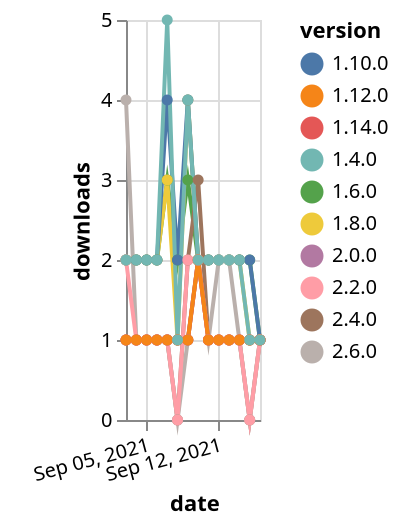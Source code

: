 {"$schema": "https://vega.github.io/schema/vega-lite/v5.json", "description": "A simple bar chart with embedded data.", "data": {"values": [{"date": "2021-09-03", "total": 2610, "delta": 2, "version": "1.6.0"}, {"date": "2021-09-04", "total": 2612, "delta": 2, "version": "1.6.0"}, {"date": "2021-09-05", "total": 2614, "delta": 2, "version": "1.6.0"}, {"date": "2021-09-06", "total": 2616, "delta": 2, "version": "1.6.0"}, {"date": "2021-09-07", "total": 2619, "delta": 3, "version": "1.6.0"}, {"date": "2021-09-08", "total": 2621, "delta": 2, "version": "1.6.0"}, {"date": "2021-09-09", "total": 2624, "delta": 3, "version": "1.6.0"}, {"date": "2021-09-10", "total": 2626, "delta": 2, "version": "1.6.0"}, {"date": "2021-09-11", "total": 2628, "delta": 2, "version": "1.6.0"}, {"date": "2021-09-12", "total": 2630, "delta": 2, "version": "1.6.0"}, {"date": "2021-09-13", "total": 2632, "delta": 2, "version": "1.6.0"}, {"date": "2021-09-14", "total": 2634, "delta": 2, "version": "1.6.0"}, {"date": "2021-09-15", "total": 2636, "delta": 2, "version": "1.6.0"}, {"date": "2021-09-16", "total": 2637, "delta": 1, "version": "1.6.0"}, {"date": "2021-09-03", "total": 204, "delta": 1, "version": "2.4.0"}, {"date": "2021-09-04", "total": 205, "delta": 1, "version": "2.4.0"}, {"date": "2021-09-05", "total": 206, "delta": 1, "version": "2.4.0"}, {"date": "2021-09-06", "total": 207, "delta": 1, "version": "2.4.0"}, {"date": "2021-09-07", "total": 208, "delta": 1, "version": "2.4.0"}, {"date": "2021-09-08", "total": 208, "delta": 0, "version": "2.4.0"}, {"date": "2021-09-09", "total": 210, "delta": 2, "version": "2.4.0"}, {"date": "2021-09-10", "total": 213, "delta": 3, "version": "2.4.0"}, {"date": "2021-09-11", "total": 214, "delta": 1, "version": "2.4.0"}, {"date": "2021-09-12", "total": 215, "delta": 1, "version": "2.4.0"}, {"date": "2021-09-13", "total": 216, "delta": 1, "version": "2.4.0"}, {"date": "2021-09-14", "total": 217, "delta": 1, "version": "2.4.0"}, {"date": "2021-09-15", "total": 217, "delta": 0, "version": "2.4.0"}, {"date": "2021-09-16", "total": 218, "delta": 1, "version": "2.4.0"}, {"date": "2021-09-03", "total": 2587, "delta": 2, "version": "1.8.0"}, {"date": "2021-09-04", "total": 2589, "delta": 2, "version": "1.8.0"}, {"date": "2021-09-05", "total": 2591, "delta": 2, "version": "1.8.0"}, {"date": "2021-09-06", "total": 2593, "delta": 2, "version": "1.8.0"}, {"date": "2021-09-07", "total": 2596, "delta": 3, "version": "1.8.0"}, {"date": "2021-09-08", "total": 2597, "delta": 1, "version": "1.8.0"}, {"date": "2021-09-09", "total": 2601, "delta": 4, "version": "1.8.0"}, {"date": "2021-09-10", "total": 2603, "delta": 2, "version": "1.8.0"}, {"date": "2021-09-11", "total": 2605, "delta": 2, "version": "1.8.0"}, {"date": "2021-09-12", "total": 2607, "delta": 2, "version": "1.8.0"}, {"date": "2021-09-13", "total": 2609, "delta": 2, "version": "1.8.0"}, {"date": "2021-09-14", "total": 2611, "delta": 2, "version": "1.8.0"}, {"date": "2021-09-15", "total": 2612, "delta": 1, "version": "1.8.0"}, {"date": "2021-09-16", "total": 2613, "delta": 1, "version": "1.8.0"}, {"date": "2021-09-03", "total": 2478, "delta": 2, "version": "1.10.0"}, {"date": "2021-09-04", "total": 2480, "delta": 2, "version": "1.10.0"}, {"date": "2021-09-05", "total": 2482, "delta": 2, "version": "1.10.0"}, {"date": "2021-09-06", "total": 2484, "delta": 2, "version": "1.10.0"}, {"date": "2021-09-07", "total": 2488, "delta": 4, "version": "1.10.0"}, {"date": "2021-09-08", "total": 2490, "delta": 2, "version": "1.10.0"}, {"date": "2021-09-09", "total": 2494, "delta": 4, "version": "1.10.0"}, {"date": "2021-09-10", "total": 2496, "delta": 2, "version": "1.10.0"}, {"date": "2021-09-11", "total": 2498, "delta": 2, "version": "1.10.0"}, {"date": "2021-09-12", "total": 2500, "delta": 2, "version": "1.10.0"}, {"date": "2021-09-13", "total": 2502, "delta": 2, "version": "1.10.0"}, {"date": "2021-09-14", "total": 2504, "delta": 2, "version": "1.10.0"}, {"date": "2021-09-15", "total": 2506, "delta": 2, "version": "1.10.0"}, {"date": "2021-09-16", "total": 2507, "delta": 1, "version": "1.10.0"}, {"date": "2021-09-03", "total": 125, "delta": 4, "version": "2.6.0"}, {"date": "2021-09-04", "total": 126, "delta": 1, "version": "2.6.0"}, {"date": "2021-09-05", "total": 127, "delta": 1, "version": "2.6.0"}, {"date": "2021-09-06", "total": 128, "delta": 1, "version": "2.6.0"}, {"date": "2021-09-07", "total": 129, "delta": 1, "version": "2.6.0"}, {"date": "2021-09-08", "total": 129, "delta": 0, "version": "2.6.0"}, {"date": "2021-09-09", "total": 130, "delta": 1, "version": "2.6.0"}, {"date": "2021-09-10", "total": 132, "delta": 2, "version": "2.6.0"}, {"date": "2021-09-11", "total": 133, "delta": 1, "version": "2.6.0"}, {"date": "2021-09-12", "total": 135, "delta": 2, "version": "2.6.0"}, {"date": "2021-09-13", "total": 137, "delta": 2, "version": "2.6.0"}, {"date": "2021-09-14", "total": 138, "delta": 1, "version": "2.6.0"}, {"date": "2021-09-15", "total": 138, "delta": 0, "version": "2.6.0"}, {"date": "2021-09-16", "total": 139, "delta": 1, "version": "2.6.0"}, {"date": "2021-09-03", "total": 201, "delta": 1, "version": "2.0.0"}, {"date": "2021-09-04", "total": 202, "delta": 1, "version": "2.0.0"}, {"date": "2021-09-05", "total": 203, "delta": 1, "version": "2.0.0"}, {"date": "2021-09-06", "total": 204, "delta": 1, "version": "2.0.0"}, {"date": "2021-09-07", "total": 205, "delta": 1, "version": "2.0.0"}, {"date": "2021-09-08", "total": 206, "delta": 1, "version": "2.0.0"}, {"date": "2021-09-09", "total": 207, "delta": 1, "version": "2.0.0"}, {"date": "2021-09-10", "total": 209, "delta": 2, "version": "2.0.0"}, {"date": "2021-09-11", "total": 210, "delta": 1, "version": "2.0.0"}, {"date": "2021-09-12", "total": 211, "delta": 1, "version": "2.0.0"}, {"date": "2021-09-13", "total": 212, "delta": 1, "version": "2.0.0"}, {"date": "2021-09-14", "total": 213, "delta": 1, "version": "2.0.0"}, {"date": "2021-09-15", "total": 214, "delta": 1, "version": "2.0.0"}, {"date": "2021-09-16", "total": 215, "delta": 1, "version": "2.0.0"}, {"date": "2021-09-03", "total": 180, "delta": 2, "version": "2.2.0"}, {"date": "2021-09-04", "total": 181, "delta": 1, "version": "2.2.0"}, {"date": "2021-09-05", "total": 182, "delta": 1, "version": "2.2.0"}, {"date": "2021-09-06", "total": 183, "delta": 1, "version": "2.2.0"}, {"date": "2021-09-07", "total": 184, "delta": 1, "version": "2.2.0"}, {"date": "2021-09-08", "total": 184, "delta": 0, "version": "2.2.0"}, {"date": "2021-09-09", "total": 186, "delta": 2, "version": "2.2.0"}, {"date": "2021-09-10", "total": 188, "delta": 2, "version": "2.2.0"}, {"date": "2021-09-11", "total": 189, "delta": 1, "version": "2.2.0"}, {"date": "2021-09-12", "total": 190, "delta": 1, "version": "2.2.0"}, {"date": "2021-09-13", "total": 191, "delta": 1, "version": "2.2.0"}, {"date": "2021-09-14", "total": 192, "delta": 1, "version": "2.2.0"}, {"date": "2021-09-15", "total": 192, "delta": 0, "version": "2.2.0"}, {"date": "2021-09-16", "total": 193, "delta": 1, "version": "2.2.0"}, {"date": "2021-09-03", "total": 206, "delta": 1, "version": "1.14.0"}, {"date": "2021-09-04", "total": 207, "delta": 1, "version": "1.14.0"}, {"date": "2021-09-05", "total": 208, "delta": 1, "version": "1.14.0"}, {"date": "2021-09-06", "total": 209, "delta": 1, "version": "1.14.0"}, {"date": "2021-09-07", "total": 210, "delta": 1, "version": "1.14.0"}, {"date": "2021-09-08", "total": 211, "delta": 1, "version": "1.14.0"}, {"date": "2021-09-09", "total": 212, "delta": 1, "version": "1.14.0"}, {"date": "2021-09-10", "total": 214, "delta": 2, "version": "1.14.0"}, {"date": "2021-09-11", "total": 215, "delta": 1, "version": "1.14.0"}, {"date": "2021-09-12", "total": 216, "delta": 1, "version": "1.14.0"}, {"date": "2021-09-13", "total": 217, "delta": 1, "version": "1.14.0"}, {"date": "2021-09-14", "total": 218, "delta": 1, "version": "1.14.0"}, {"date": "2021-09-15", "total": 219, "delta": 1, "version": "1.14.0"}, {"date": "2021-09-16", "total": 220, "delta": 1, "version": "1.14.0"}, {"date": "2021-09-03", "total": 269, "delta": 1, "version": "1.12.0"}, {"date": "2021-09-04", "total": 270, "delta": 1, "version": "1.12.0"}, {"date": "2021-09-05", "total": 271, "delta": 1, "version": "1.12.0"}, {"date": "2021-09-06", "total": 272, "delta": 1, "version": "1.12.0"}, {"date": "2021-09-07", "total": 273, "delta": 1, "version": "1.12.0"}, {"date": "2021-09-08", "total": 274, "delta": 1, "version": "1.12.0"}, {"date": "2021-09-09", "total": 275, "delta": 1, "version": "1.12.0"}, {"date": "2021-09-10", "total": 277, "delta": 2, "version": "1.12.0"}, {"date": "2021-09-11", "total": 278, "delta": 1, "version": "1.12.0"}, {"date": "2021-09-12", "total": 279, "delta": 1, "version": "1.12.0"}, {"date": "2021-09-13", "total": 280, "delta": 1, "version": "1.12.0"}, {"date": "2021-09-14", "total": 281, "delta": 1, "version": "1.12.0"}, {"date": "2021-09-15", "total": 282, "delta": 1, "version": "1.12.0"}, {"date": "2021-09-16", "total": 283, "delta": 1, "version": "1.12.0"}, {"date": "2021-09-03", "total": 3534, "delta": 2, "version": "1.4.0"}, {"date": "2021-09-04", "total": 3536, "delta": 2, "version": "1.4.0"}, {"date": "2021-09-05", "total": 3538, "delta": 2, "version": "1.4.0"}, {"date": "2021-09-06", "total": 3540, "delta": 2, "version": "1.4.0"}, {"date": "2021-09-07", "total": 3545, "delta": 5, "version": "1.4.0"}, {"date": "2021-09-08", "total": 3546, "delta": 1, "version": "1.4.0"}, {"date": "2021-09-09", "total": 3550, "delta": 4, "version": "1.4.0"}, {"date": "2021-09-10", "total": 3552, "delta": 2, "version": "1.4.0"}, {"date": "2021-09-11", "total": 3554, "delta": 2, "version": "1.4.0"}, {"date": "2021-09-12", "total": 3556, "delta": 2, "version": "1.4.0"}, {"date": "2021-09-13", "total": 3558, "delta": 2, "version": "1.4.0"}, {"date": "2021-09-14", "total": 3560, "delta": 2, "version": "1.4.0"}, {"date": "2021-09-15", "total": 3561, "delta": 1, "version": "1.4.0"}, {"date": "2021-09-16", "total": 3562, "delta": 1, "version": "1.4.0"}]}, "width": "container", "mark": {"type": "line", "point": {"filled": true}}, "encoding": {"x": {"field": "date", "type": "temporal", "timeUnit": "yearmonthdate", "title": "date", "axis": {"labelAngle": -15}}, "y": {"field": "delta", "type": "quantitative", "title": "downloads"}, "color": {"field": "version", "type": "nominal"}, "tooltip": {"field": "delta"}}}